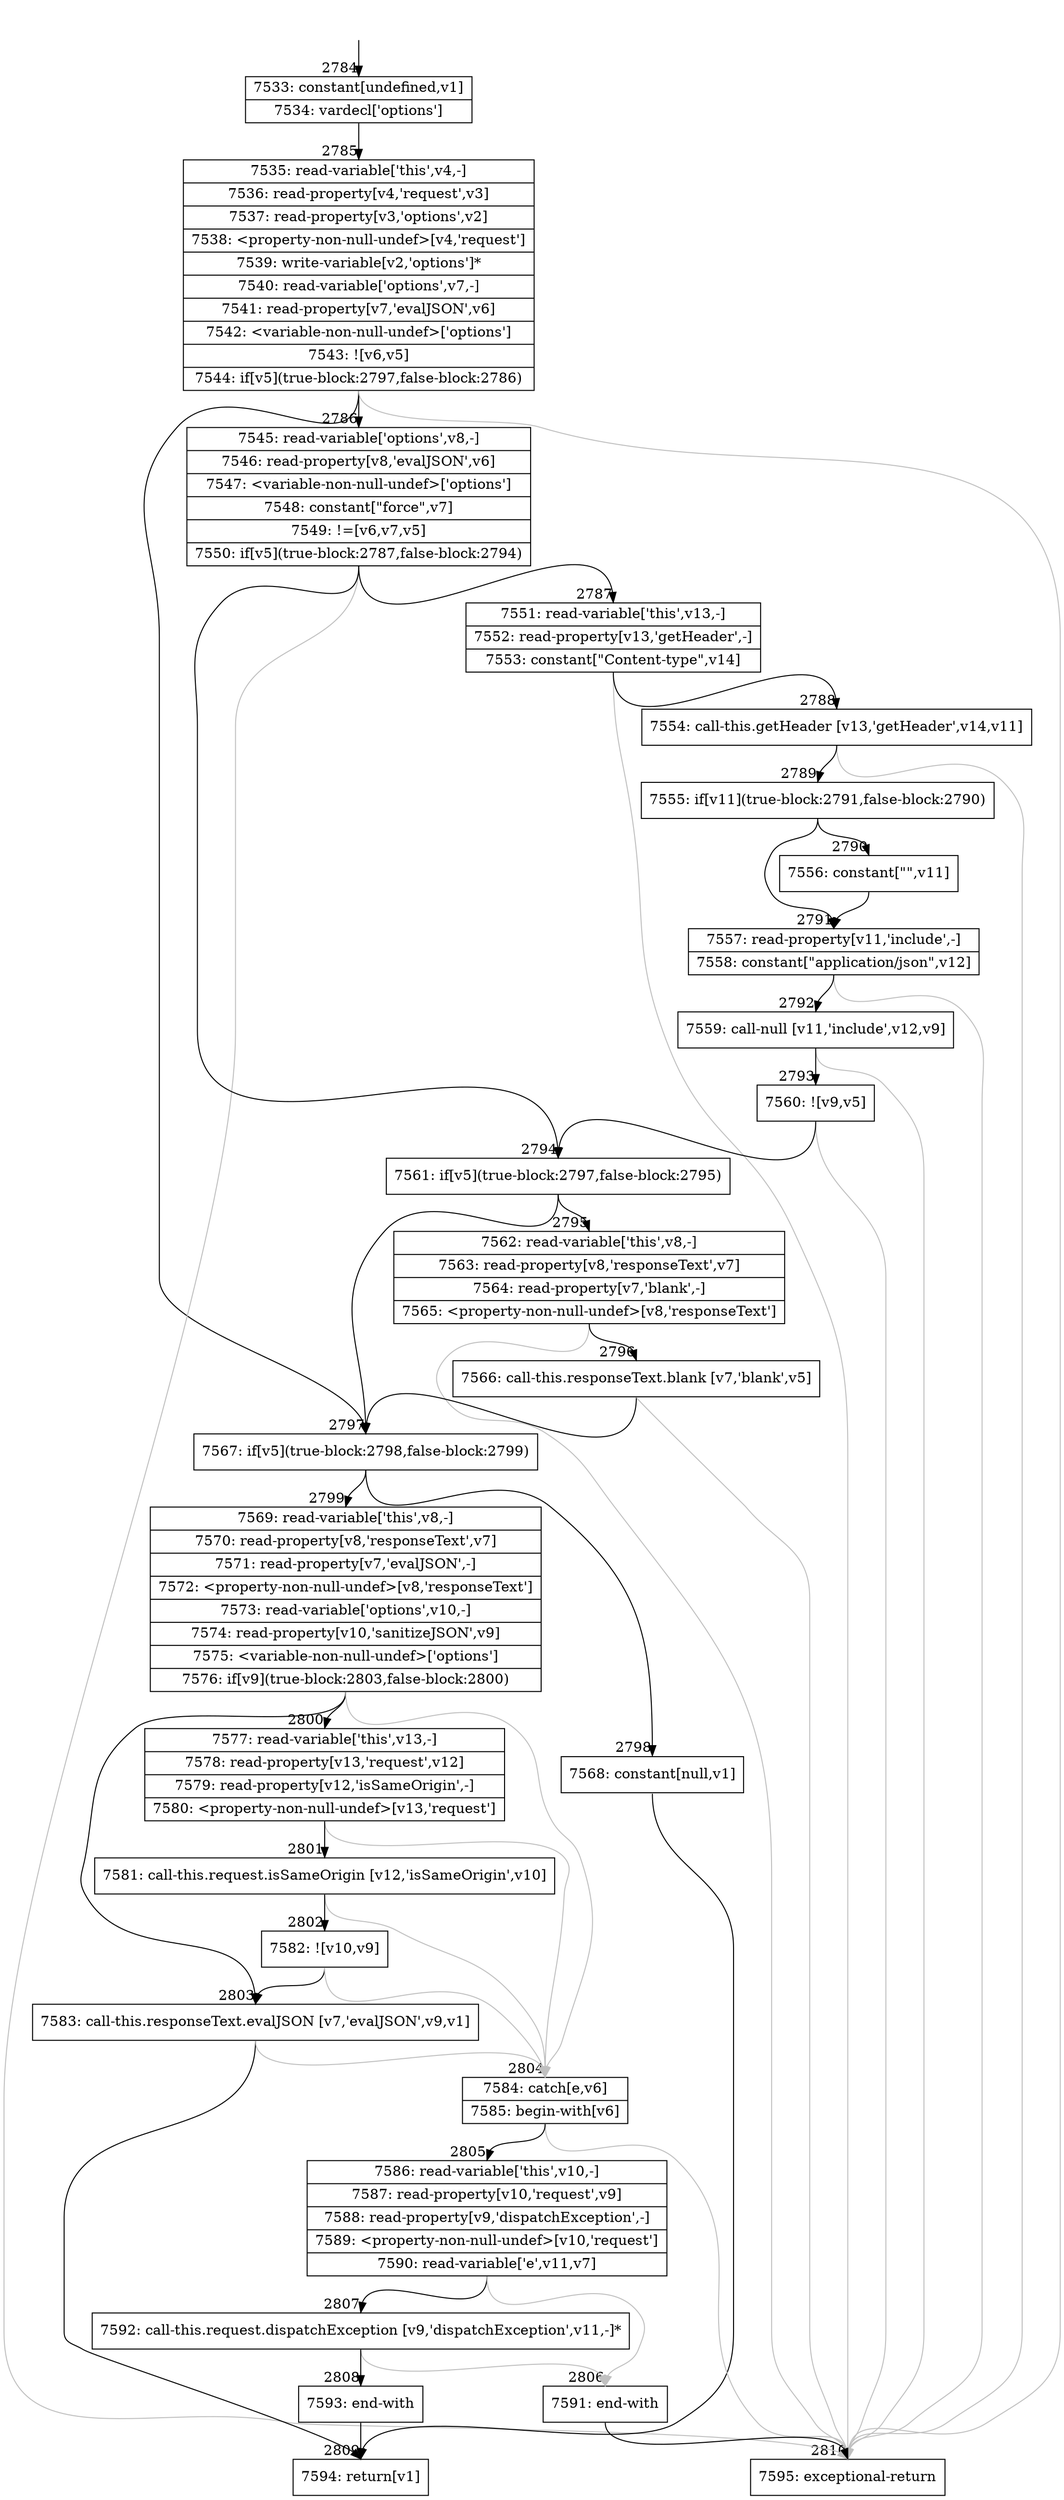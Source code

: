 digraph {
rankdir="TD"
BB_entry250[shape=none,label=""];
BB_entry250 -> BB2784 [tailport=s, headport=n, headlabel="    2784"]
BB2784 [shape=record label="{7533: constant[undefined,v1]|7534: vardecl['options']}" ] 
BB2784 -> BB2785 [tailport=s, headport=n, headlabel="      2785"]
BB2785 [shape=record label="{7535: read-variable['this',v4,-]|7536: read-property[v4,'request',v3]|7537: read-property[v3,'options',v2]|7538: \<property-non-null-undef\>[v4,'request']|7539: write-variable[v2,'options']*|7540: read-variable['options',v7,-]|7541: read-property[v7,'evalJSON',v6]|7542: \<variable-non-null-undef\>['options']|7543: ![v6,v5]|7544: if[v5](true-block:2797,false-block:2786)}" ] 
BB2785 -> BB2797 [tailport=s, headport=n, headlabel="      2797"]
BB2785 -> BB2786 [tailport=s, headport=n, headlabel="      2786"]
BB2785 -> BB2810 [tailport=s, headport=n, color=gray, headlabel="      2810"]
BB2786 [shape=record label="{7545: read-variable['options',v8,-]|7546: read-property[v8,'evalJSON',v6]|7547: \<variable-non-null-undef\>['options']|7548: constant[\"force\",v7]|7549: !=[v6,v7,v5]|7550: if[v5](true-block:2787,false-block:2794)}" ] 
BB2786 -> BB2794 [tailport=s, headport=n, headlabel="      2794"]
BB2786 -> BB2787 [tailport=s, headport=n, headlabel="      2787"]
BB2786 -> BB2810 [tailport=s, headport=n, color=gray]
BB2787 [shape=record label="{7551: read-variable['this',v13,-]|7552: read-property[v13,'getHeader',-]|7553: constant[\"Content-type\",v14]}" ] 
BB2787 -> BB2788 [tailport=s, headport=n, headlabel="      2788"]
BB2787 -> BB2810 [tailport=s, headport=n, color=gray]
BB2788 [shape=record label="{7554: call-this.getHeader [v13,'getHeader',v14,v11]}" ] 
BB2788 -> BB2789 [tailport=s, headport=n, headlabel="      2789"]
BB2788 -> BB2810 [tailport=s, headport=n, color=gray]
BB2789 [shape=record label="{7555: if[v11](true-block:2791,false-block:2790)}" ] 
BB2789 -> BB2791 [tailport=s, headport=n, headlabel="      2791"]
BB2789 -> BB2790 [tailport=s, headport=n, headlabel="      2790"]
BB2790 [shape=record label="{7556: constant[\"\",v11]}" ] 
BB2790 -> BB2791 [tailport=s, headport=n]
BB2791 [shape=record label="{7557: read-property[v11,'include',-]|7558: constant[\"application/json\",v12]}" ] 
BB2791 -> BB2792 [tailport=s, headport=n, headlabel="      2792"]
BB2791 -> BB2810 [tailport=s, headport=n, color=gray]
BB2792 [shape=record label="{7559: call-null [v11,'include',v12,v9]}" ] 
BB2792 -> BB2793 [tailport=s, headport=n, headlabel="      2793"]
BB2792 -> BB2810 [tailport=s, headport=n, color=gray]
BB2793 [shape=record label="{7560: ![v9,v5]}" ] 
BB2793 -> BB2794 [tailport=s, headport=n]
BB2793 -> BB2810 [tailport=s, headport=n, color=gray]
BB2794 [shape=record label="{7561: if[v5](true-block:2797,false-block:2795)}" ] 
BB2794 -> BB2797 [tailport=s, headport=n]
BB2794 -> BB2795 [tailport=s, headport=n, headlabel="      2795"]
BB2795 [shape=record label="{7562: read-variable['this',v8,-]|7563: read-property[v8,'responseText',v7]|7564: read-property[v7,'blank',-]|7565: \<property-non-null-undef\>[v8,'responseText']}" ] 
BB2795 -> BB2796 [tailport=s, headport=n, headlabel="      2796"]
BB2795 -> BB2810 [tailport=s, headport=n, color=gray]
BB2796 [shape=record label="{7566: call-this.responseText.blank [v7,'blank',v5]}" ] 
BB2796 -> BB2797 [tailport=s, headport=n]
BB2796 -> BB2810 [tailport=s, headport=n, color=gray]
BB2797 [shape=record label="{7567: if[v5](true-block:2798,false-block:2799)}" ] 
BB2797 -> BB2798 [tailport=s, headport=n, headlabel="      2798"]
BB2797 -> BB2799 [tailport=s, headport=n, headlabel="      2799"]
BB2798 [shape=record label="{7568: constant[null,v1]}" ] 
BB2798 -> BB2809 [tailport=s, headport=n, headlabel="      2809"]
BB2799 [shape=record label="{7569: read-variable['this',v8,-]|7570: read-property[v8,'responseText',v7]|7571: read-property[v7,'evalJSON',-]|7572: \<property-non-null-undef\>[v8,'responseText']|7573: read-variable['options',v10,-]|7574: read-property[v10,'sanitizeJSON',v9]|7575: \<variable-non-null-undef\>['options']|7576: if[v9](true-block:2803,false-block:2800)}" ] 
BB2799 -> BB2803 [tailport=s, headport=n, headlabel="      2803"]
BB2799 -> BB2800 [tailport=s, headport=n, headlabel="      2800"]
BB2799 -> BB2804 [tailport=s, headport=n, color=gray, headlabel="      2804"]
BB2800 [shape=record label="{7577: read-variable['this',v13,-]|7578: read-property[v13,'request',v12]|7579: read-property[v12,'isSameOrigin',-]|7580: \<property-non-null-undef\>[v13,'request']}" ] 
BB2800 -> BB2801 [tailport=s, headport=n, headlabel="      2801"]
BB2800 -> BB2804 [tailport=s, headport=n, color=gray]
BB2801 [shape=record label="{7581: call-this.request.isSameOrigin [v12,'isSameOrigin',v10]}" ] 
BB2801 -> BB2802 [tailport=s, headport=n, headlabel="      2802"]
BB2801 -> BB2804 [tailport=s, headport=n, color=gray]
BB2802 [shape=record label="{7582: ![v10,v9]}" ] 
BB2802 -> BB2803 [tailport=s, headport=n]
BB2802 -> BB2804 [tailport=s, headport=n, color=gray]
BB2803 [shape=record label="{7583: call-this.responseText.evalJSON [v7,'evalJSON',v9,v1]}" ] 
BB2803 -> BB2809 [tailport=s, headport=n]
BB2803 -> BB2804 [tailport=s, headport=n, color=gray]
BB2804 [shape=record label="{7584: catch[e,v6]|7585: begin-with[v6]}" ] 
BB2804 -> BB2805 [tailport=s, headport=n, headlabel="      2805"]
BB2804 -> BB2810 [tailport=s, headport=n, color=gray]
BB2805 [shape=record label="{7586: read-variable['this',v10,-]|7587: read-property[v10,'request',v9]|7588: read-property[v9,'dispatchException',-]|7589: \<property-non-null-undef\>[v10,'request']|7590: read-variable['e',v11,v7]}" ] 
BB2805 -> BB2807 [tailport=s, headport=n, headlabel="      2807"]
BB2805 -> BB2806 [tailport=s, headport=n, color=gray, headlabel="      2806"]
BB2806 [shape=record label="{7591: end-with}" ] 
BB2806 -> BB2810 [tailport=s, headport=n]
BB2807 [shape=record label="{7592: call-this.request.dispatchException [v9,'dispatchException',v11,-]*}" ] 
BB2807 -> BB2808 [tailport=s, headport=n, headlabel="      2808"]
BB2807 -> BB2806 [tailport=s, headport=n, color=gray]
BB2808 [shape=record label="{7593: end-with}" ] 
BB2808 -> BB2809 [tailport=s, headport=n]
BB2809 [shape=record label="{7594: return[v1]}" ] 
BB2810 [shape=record label="{7595: exceptional-return}" ] 
//#$~ 1958
}
